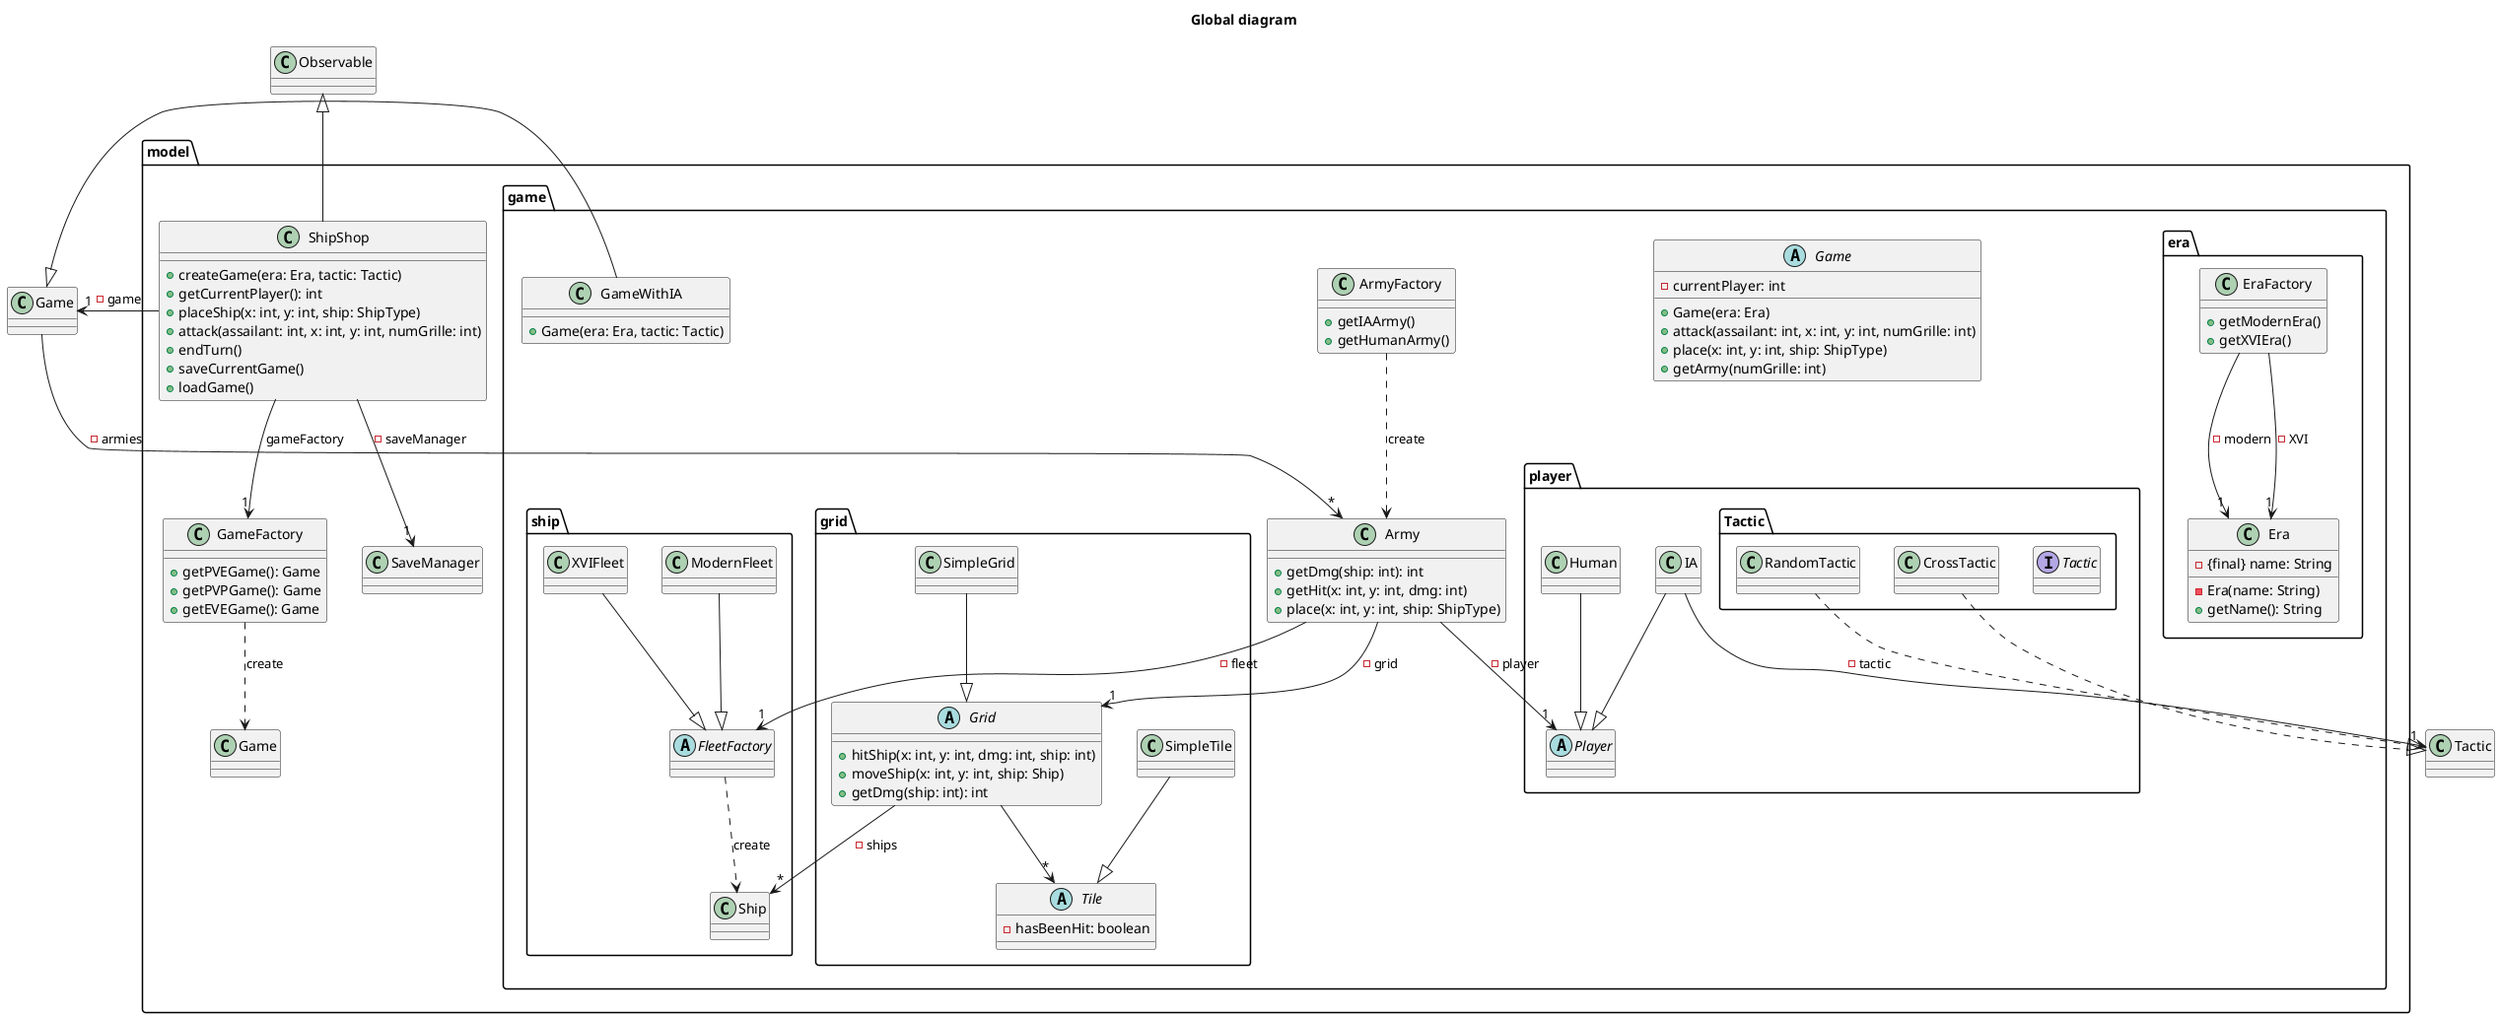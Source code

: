 @startuml

title Global diagram

class Observable{

}

package model{

    class ShipShop{
        + createGame(era: Era, tactic: Tactic)
        + getCurrentPlayer(): int
        + placeShip(x: int, y: int, ship: ShipType)
        + attack(assailant: int, x: int, y: int, numGrille: int)
        + endTurn()
        + saveCurrentGame()
        + loadGame()
    }

    ShipShop --> "1" GameFactory: gameFactory
    GameFactory ..> Game: create

    class GameFactory{
        + getPVEGame(): Game
        + getPVPGame(): Game
        + getEVEGame(): Game
    }

    class SaveManager{

    }

    package game{

        abstract Game{
            - currentPlayer: int
            + Game(era: Era)
            + attack(assailant: int, x: int, y: int, numGrille: int)
            + place(x: int, y: int, ship: ShipType)
            + getArmy(numGrille: int)
        }

        class GameWithIA{
            + Game(era: Era, tactic: Tactic)
        }

        class ArmyFactory{
            + getIAArmy()
            + getHumanArmy()
        }

        class Army{
            + getDmg(ship: int): int
            + getHit(x: int, y: int, dmg: int)
            + place(x: int, y: int, ship: ShipType)
        }

        package grid{

            abstract Grid{
                + hitShip(x: int, y: int, dmg: int, ship: int)
                + moveShip(x: int, y: int, ship: Ship)
                + getDmg(ship: int): int
            }

            class SimpleGrid{

            }

            abstract Tile{
                - hasBeenHit: boolean
            }

            class SimpleTile{

            }

        }

        package ship{

            class Ship{

            }

            abstract FleetFactory{

            }

            class ModernFleet{

            }

            class XVIFleet{

            }

        }


        package era{

            class Era{
                - {final} name: String
                - Era(name: String)
                + getName(): String
            }

            class EraFactory{
                + getModernEra()
                + getXVIEra()
            }

        }

        package player{

            abstract Player{

            }

            class IA{

            }

            package Tactic{

                interface Tactic{

                }

                class RandomTactic{

                }

                class CrossTactic{

                }

            }

            class Human{

            }

        }

    }

}

ShipShop --> "1" Game: - game
ShipShop --> "1" SaveManager: -saveManager
ShipShop -up-|> Observable

Game --> "*" Army: - armies

Grid --> "*" Ship: - ships
Grid --> "*" Tile

FleetFactory ..> Ship: "create"

SimpleGrid --|> Grid
SimpleTile --|> Tile

ArmyFactory ..>  Army: "create"

Army --> "1" Player: - player
Army --> "1" FleetFactory: - fleet
Army --> "1" Grid: -grid

GameWithIA -up-|> Game

EraFactory --> "1" Era: -modern
EraFactory --> "1" Era: -XVI

ModernFleet --|> FleetFactory
XVIFleet --|> FleetFactory

Human --|> Player
IA --|> Player

IA --> "1" Tactic: - tactic

RandomTactic ..|> Tactic
CrossTactic ..|> Tactic


@enduml